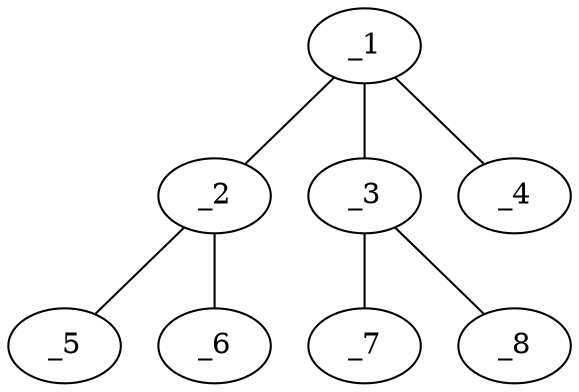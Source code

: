 graph molid358678 {
	_1	 [charge=0,
		chem=1,
		symbol="C  ",
		x="3.7321",
		y="-0.25"];
	_2	 [charge=0,
		chem=1,
		symbol="C  ",
		x="4.5981",
		y="0.25"];
	_1 -- _2	 [valence=2];
	_3	 [charge=0,
		chem=5,
		symbol="S  ",
		x="2.866",
		y="0.25"];
	_1 -- _3	 [valence=1];
	_4	 [charge=0,
		chem=7,
		symbol="Cl ",
		x="3.7321",
		y="-1.25"];
	_1 -- _4	 [valence=1];
	_5	 [charge=0,
		chem=7,
		symbol="Cl ",
		x="5.4641",
		y="-0.25"];
	_2 -- _5	 [valence=1];
	_6	 [charge=0,
		chem=7,
		symbol="Cl ",
		x="4.5981",
		y="1.25"];
	_2 -- _6	 [valence=1];
	_7	 [charge=0,
		chem=7,
		symbol="Cl ",
		x=2,
		y="-0.25"];
	_3 -- _7	 [valence=1];
	_8	 [charge=0,
		chem=2,
		symbol="O  ",
		x="2.866",
		y="1.25"];
	_3 -- _8	 [valence=2];
}
